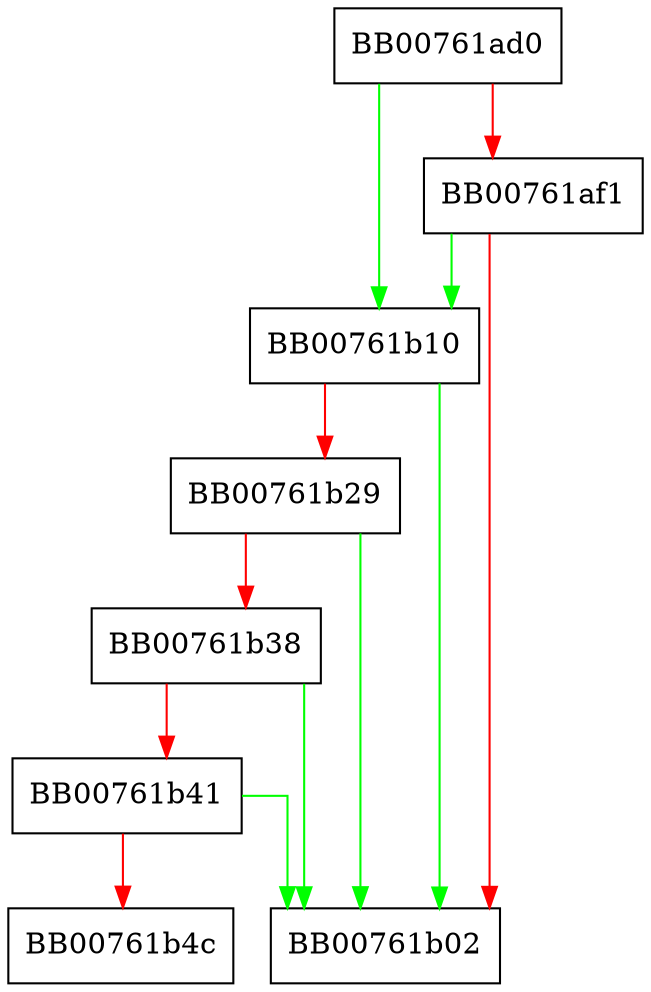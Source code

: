 digraph get_rsa_payload_f3 {
  node [shape="box"];
  graph [splines=ortho];
  BB00761ad0 -> BB00761b10 [color="green"];
  BB00761ad0 -> BB00761af1 [color="red"];
  BB00761af1 -> BB00761b10 [color="green"];
  BB00761af1 -> BB00761b02 [color="red"];
  BB00761b10 -> BB00761b02 [color="green"];
  BB00761b10 -> BB00761b29 [color="red"];
  BB00761b29 -> BB00761b02 [color="green"];
  BB00761b29 -> BB00761b38 [color="red"];
  BB00761b38 -> BB00761b02 [color="green"];
  BB00761b38 -> BB00761b41 [color="red"];
  BB00761b41 -> BB00761b02 [color="green"];
  BB00761b41 -> BB00761b4c [color="red"];
}